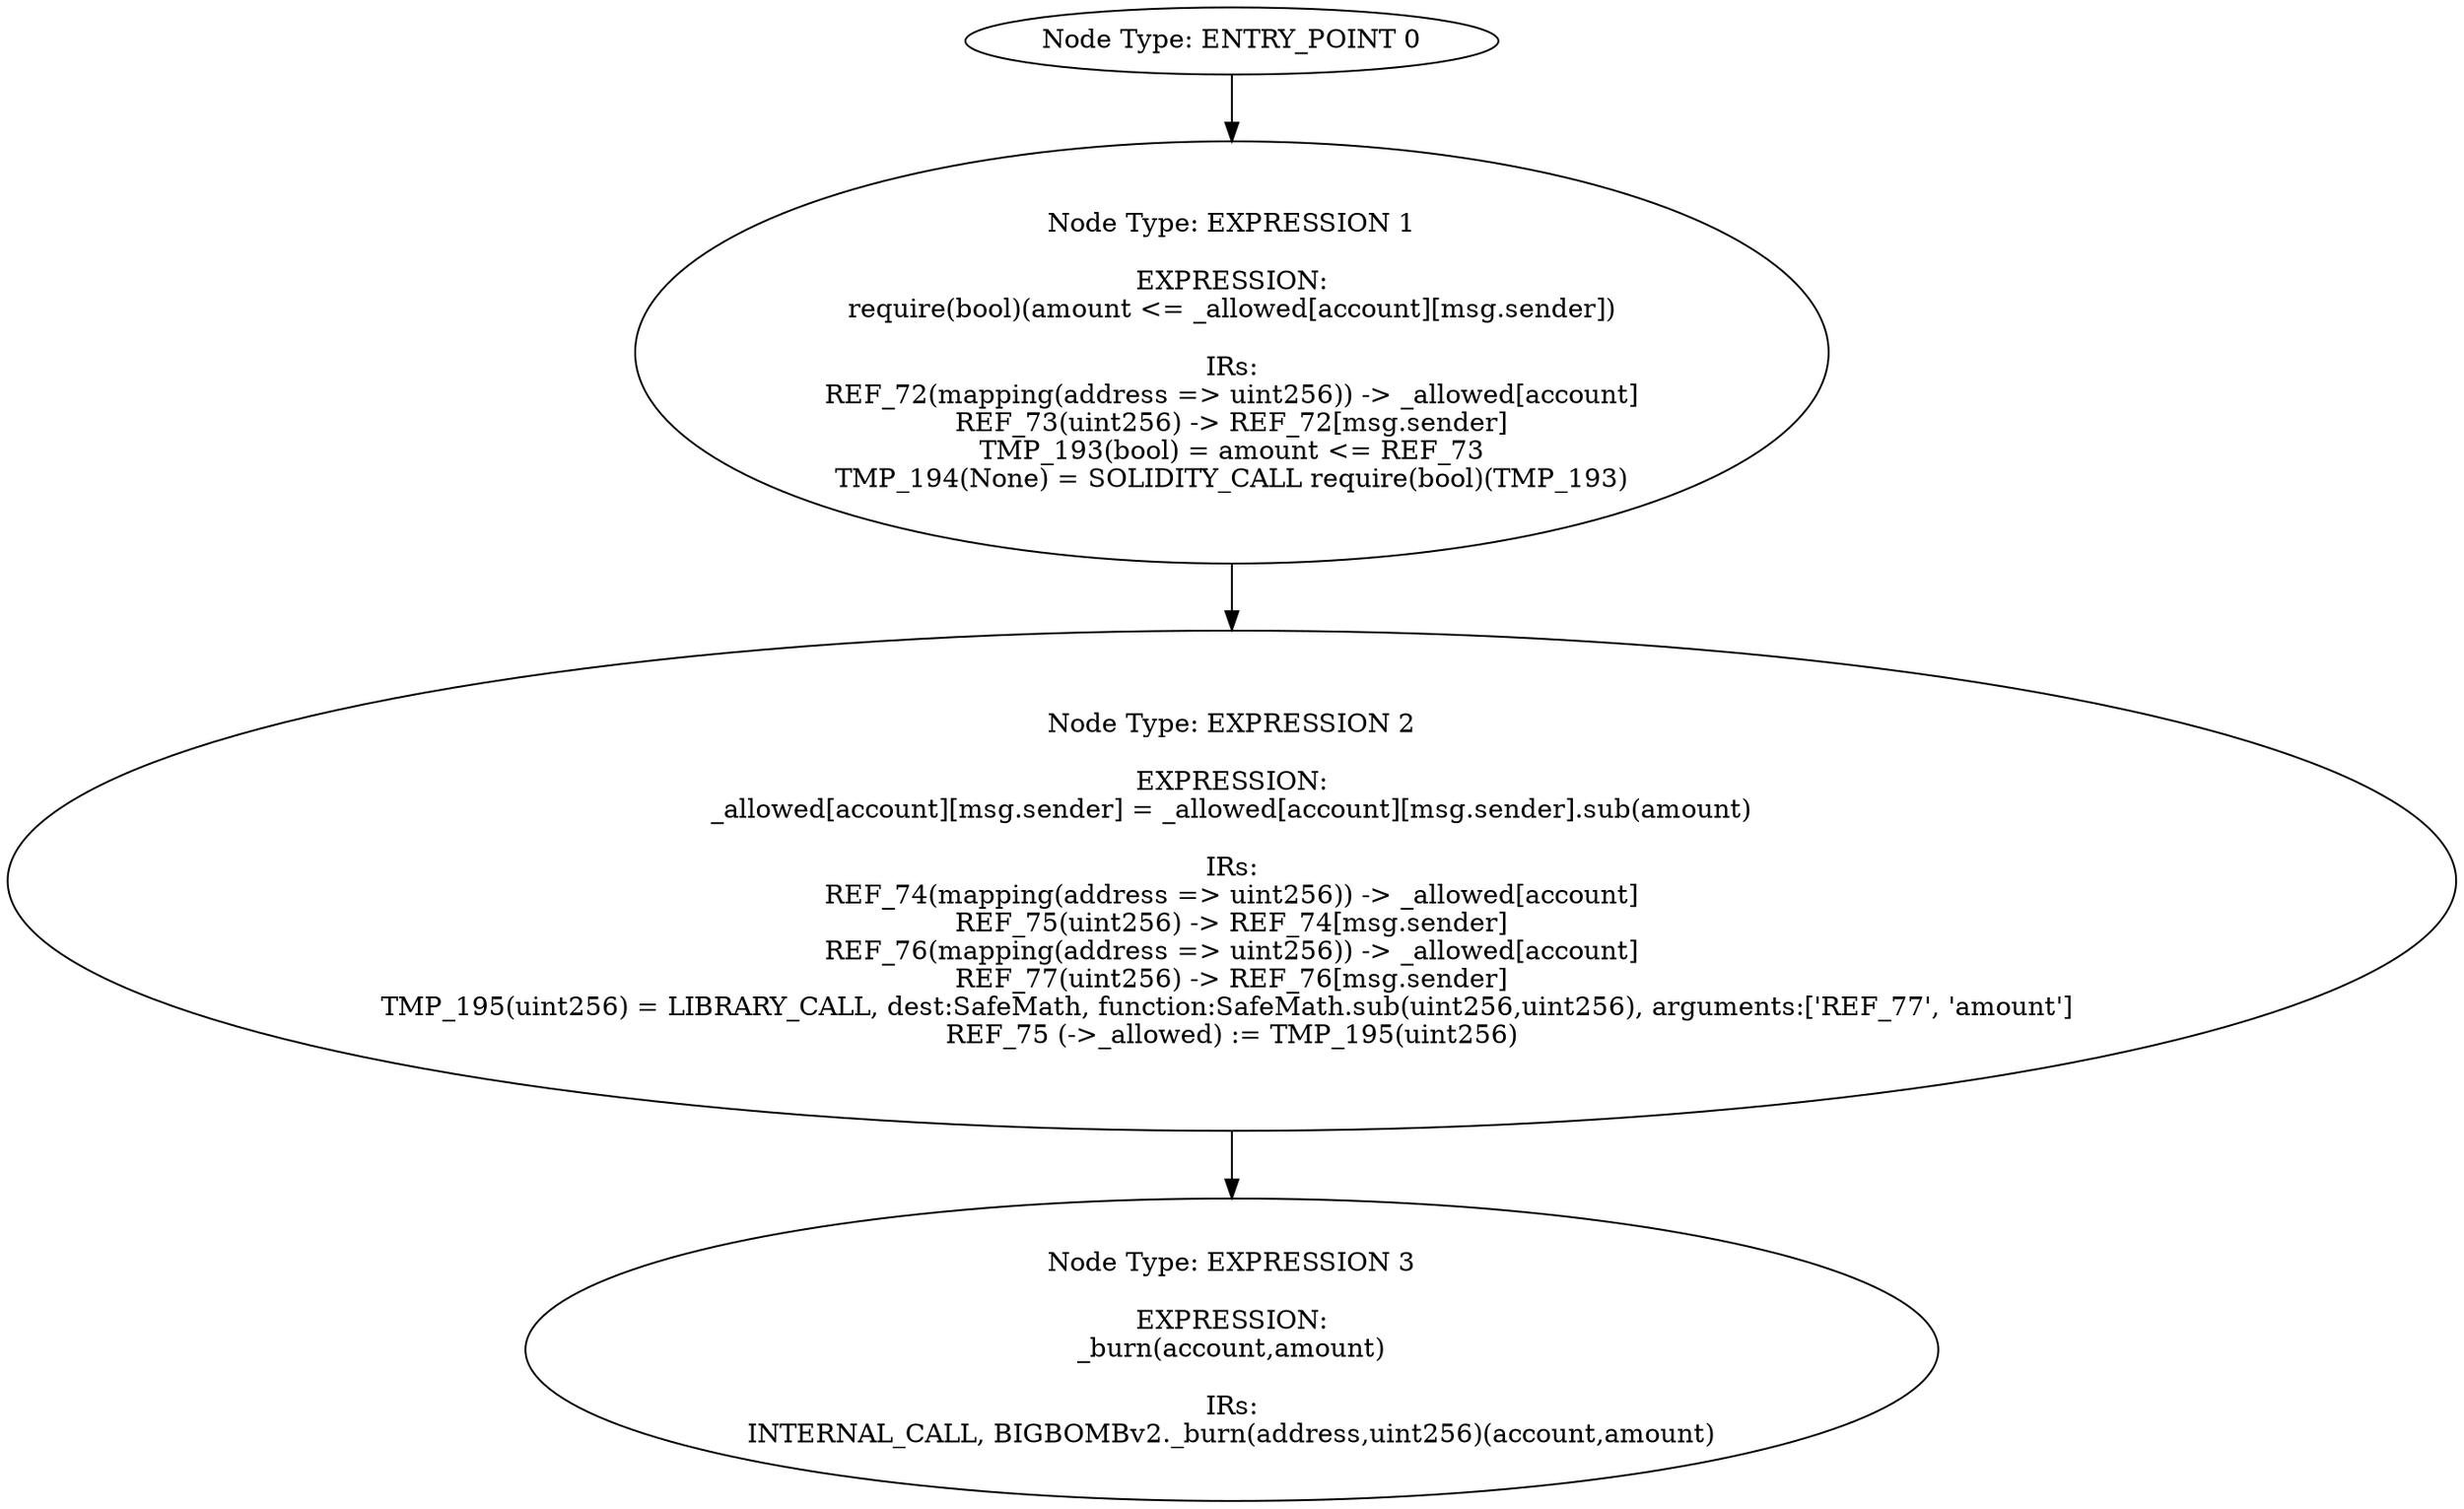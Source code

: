 digraph{
0[label="Node Type: ENTRY_POINT 0
"];
0->1;
1[label="Node Type: EXPRESSION 1

EXPRESSION:
require(bool)(amount <= _allowed[account][msg.sender])

IRs:
REF_72(mapping(address => uint256)) -> _allowed[account]
REF_73(uint256) -> REF_72[msg.sender]
TMP_193(bool) = amount <= REF_73
TMP_194(None) = SOLIDITY_CALL require(bool)(TMP_193)"];
1->2;
2[label="Node Type: EXPRESSION 2

EXPRESSION:
_allowed[account][msg.sender] = _allowed[account][msg.sender].sub(amount)

IRs:
REF_74(mapping(address => uint256)) -> _allowed[account]
REF_75(uint256) -> REF_74[msg.sender]
REF_76(mapping(address => uint256)) -> _allowed[account]
REF_77(uint256) -> REF_76[msg.sender]
TMP_195(uint256) = LIBRARY_CALL, dest:SafeMath, function:SafeMath.sub(uint256,uint256), arguments:['REF_77', 'amount'] 
REF_75 (->_allowed) := TMP_195(uint256)"];
2->3;
3[label="Node Type: EXPRESSION 3

EXPRESSION:
_burn(account,amount)

IRs:
INTERNAL_CALL, BIGBOMBv2._burn(address,uint256)(account,amount)"];
}
